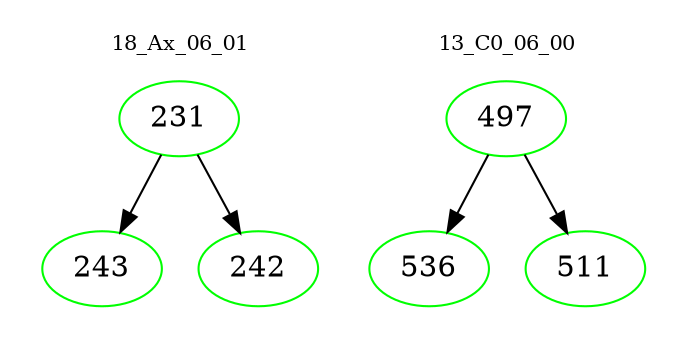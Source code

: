 digraph{
subgraph cluster_0 {
color = white
label = "18_Ax_06_01";
fontsize=10;
T0_231 [label="231", color="green"]
T0_231 -> T0_243 [color="black"]
T0_243 [label="243", color="green"]
T0_231 -> T0_242 [color="black"]
T0_242 [label="242", color="green"]
}
subgraph cluster_1 {
color = white
label = "13_C0_06_00";
fontsize=10;
T1_497 [label="497", color="green"]
T1_497 -> T1_536 [color="black"]
T1_536 [label="536", color="green"]
T1_497 -> T1_511 [color="black"]
T1_511 [label="511", color="green"]
}
}
